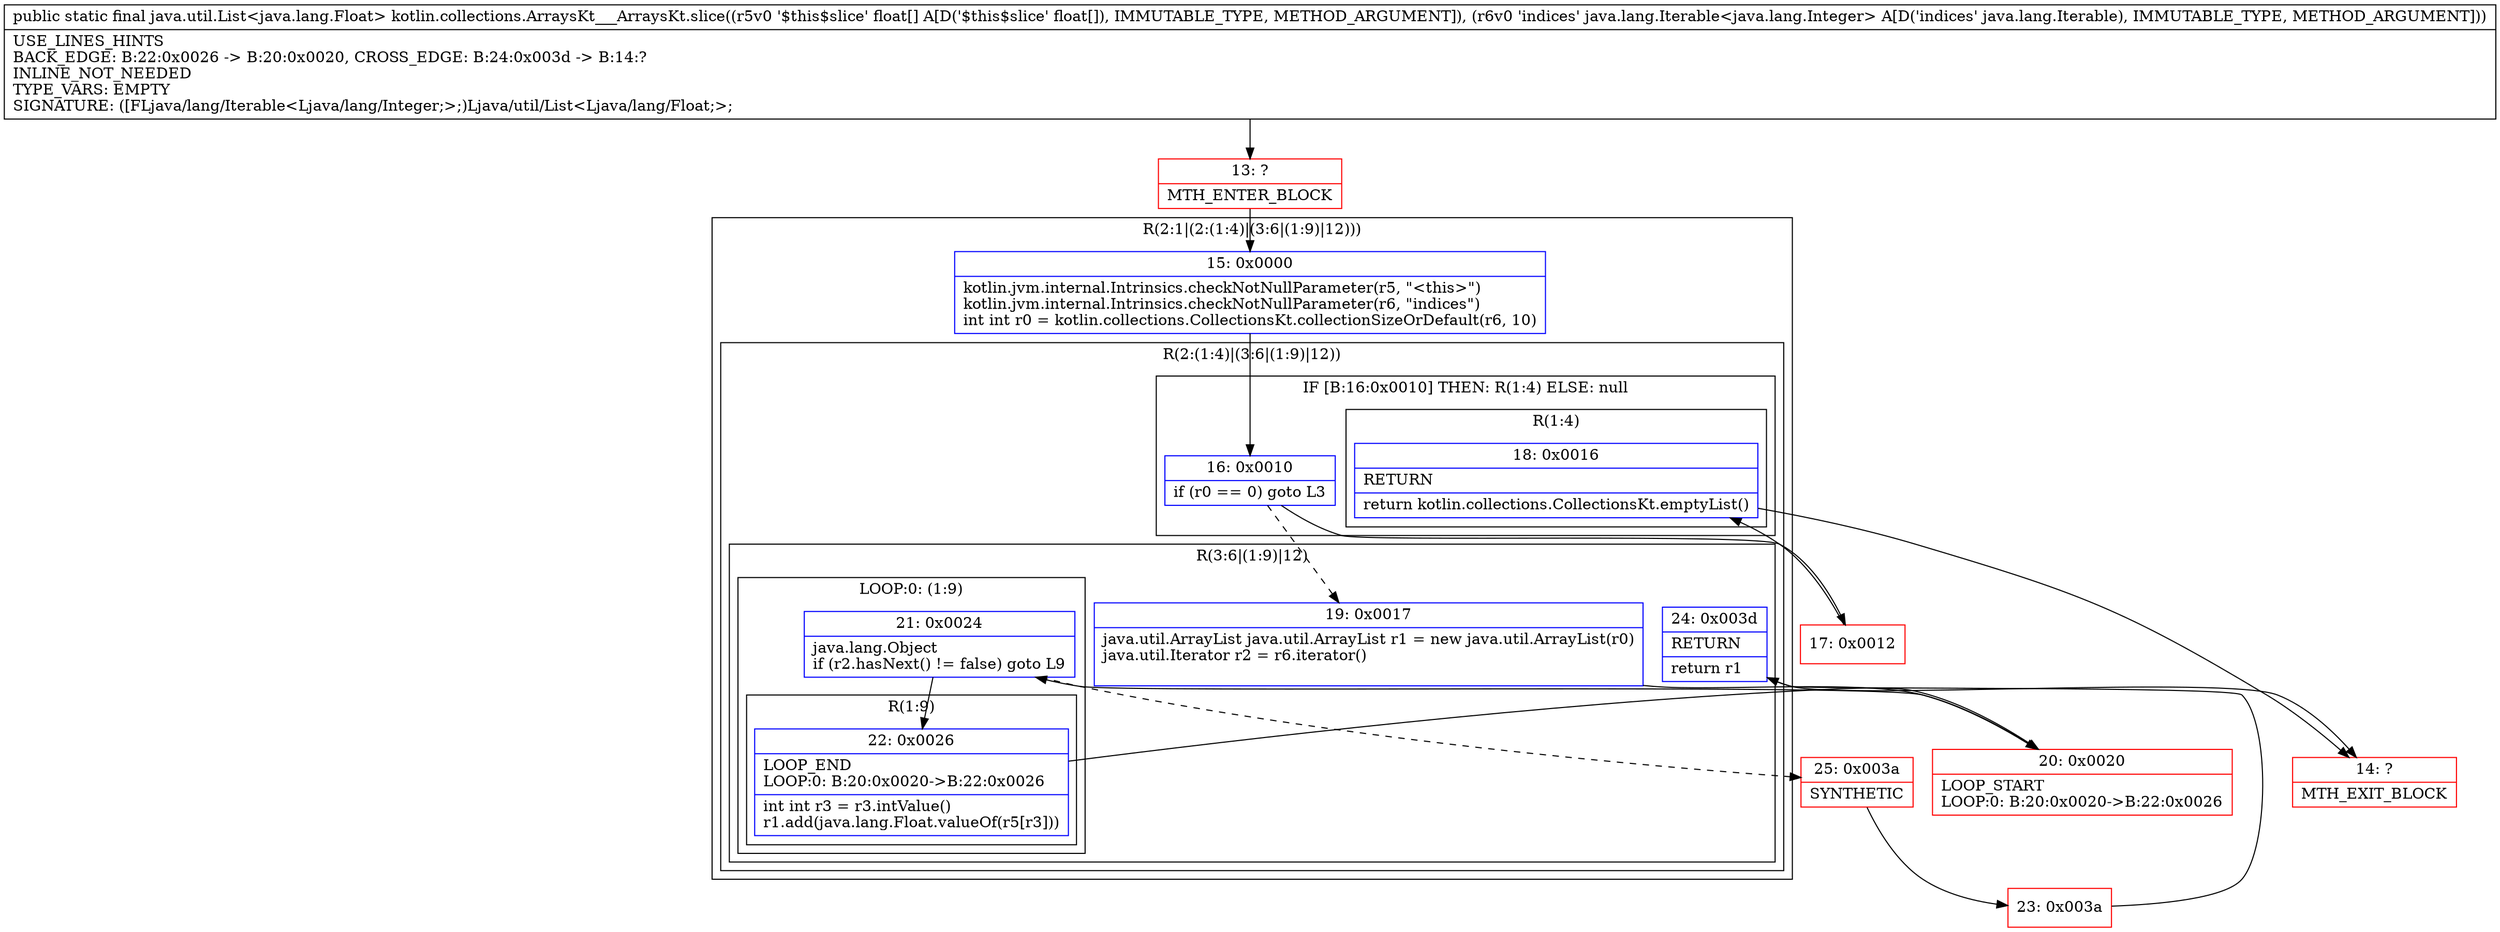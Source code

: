 digraph "CFG forkotlin.collections.ArraysKt___ArraysKt.slice([FLjava\/lang\/Iterable;)Ljava\/util\/List;" {
subgraph cluster_Region_376821241 {
label = "R(2:1|(2:(1:4)|(3:6|(1:9)|12)))";
node [shape=record,color=blue];
Node_15 [shape=record,label="{15\:\ 0x0000|kotlin.jvm.internal.Intrinsics.checkNotNullParameter(r5, \"\<this\>\")\lkotlin.jvm.internal.Intrinsics.checkNotNullParameter(r6, \"indices\")\lint int r0 = kotlin.collections.CollectionsKt.collectionSizeOrDefault(r6, 10)\l}"];
subgraph cluster_Region_781722801 {
label = "R(2:(1:4)|(3:6|(1:9)|12))";
node [shape=record,color=blue];
subgraph cluster_IfRegion_1596263509 {
label = "IF [B:16:0x0010] THEN: R(1:4) ELSE: null";
node [shape=record,color=blue];
Node_16 [shape=record,label="{16\:\ 0x0010|if (r0 == 0) goto L3\l}"];
subgraph cluster_Region_498382149 {
label = "R(1:4)";
node [shape=record,color=blue];
Node_18 [shape=record,label="{18\:\ 0x0016|RETURN\l|return kotlin.collections.CollectionsKt.emptyList()\l}"];
}
}
subgraph cluster_Region_946398583 {
label = "R(3:6|(1:9)|12)";
node [shape=record,color=blue];
Node_19 [shape=record,label="{19\:\ 0x0017|java.util.ArrayList java.util.ArrayList r1 = new java.util.ArrayList(r0)\ljava.util.Iterator r2 = r6.iterator()\l\l}"];
subgraph cluster_LoopRegion_512665326 {
label = "LOOP:0: (1:9)";
node [shape=record,color=blue];
Node_21 [shape=record,label="{21\:\ 0x0024|java.lang.Object \lif (r2.hasNext() != false) goto L9\l}"];
subgraph cluster_Region_706477104 {
label = "R(1:9)";
node [shape=record,color=blue];
Node_22 [shape=record,label="{22\:\ 0x0026|LOOP_END\lLOOP:0: B:20:0x0020\-\>B:22:0x0026\l|int int r3 = r3.intValue()\lr1.add(java.lang.Float.valueOf(r5[r3]))\l}"];
}
}
Node_24 [shape=record,label="{24\:\ 0x003d|RETURN\l|return r1\l}"];
}
}
}
Node_13 [shape=record,color=red,label="{13\:\ ?|MTH_ENTER_BLOCK\l}"];
Node_17 [shape=record,color=red,label="{17\:\ 0x0012}"];
Node_14 [shape=record,color=red,label="{14\:\ ?|MTH_EXIT_BLOCK\l}"];
Node_20 [shape=record,color=red,label="{20\:\ 0x0020|LOOP_START\lLOOP:0: B:20:0x0020\-\>B:22:0x0026\l}"];
Node_25 [shape=record,color=red,label="{25\:\ 0x003a|SYNTHETIC\l}"];
Node_23 [shape=record,color=red,label="{23\:\ 0x003a}"];
MethodNode[shape=record,label="{public static final java.util.List\<java.lang.Float\> kotlin.collections.ArraysKt___ArraysKt.slice((r5v0 '$this$slice' float[] A[D('$this$slice' float[]), IMMUTABLE_TYPE, METHOD_ARGUMENT]), (r6v0 'indices' java.lang.Iterable\<java.lang.Integer\> A[D('indices' java.lang.Iterable), IMMUTABLE_TYPE, METHOD_ARGUMENT]))  | USE_LINES_HINTS\lBACK_EDGE: B:22:0x0026 \-\> B:20:0x0020, CROSS_EDGE: B:24:0x003d \-\> B:14:?\lINLINE_NOT_NEEDED\lTYPE_VARS: EMPTY\lSIGNATURE: ([FLjava\/lang\/Iterable\<Ljava\/lang\/Integer;\>;)Ljava\/util\/List\<Ljava\/lang\/Float;\>;\l}"];
MethodNode -> Node_13;Node_15 -> Node_16;
Node_16 -> Node_17;
Node_16 -> Node_19[style=dashed];
Node_18 -> Node_14;
Node_19 -> Node_20;
Node_21 -> Node_22;
Node_21 -> Node_25[style=dashed];
Node_22 -> Node_20;
Node_24 -> Node_14;
Node_13 -> Node_15;
Node_17 -> Node_18;
Node_20 -> Node_21;
Node_25 -> Node_23;
Node_23 -> Node_24;
}

